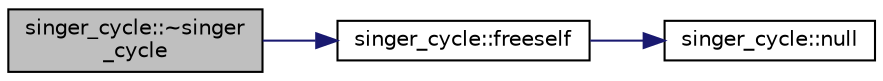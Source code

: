 digraph "singer_cycle::~singer_cycle"
{
  edge [fontname="Helvetica",fontsize="10",labelfontname="Helvetica",labelfontsize="10"];
  node [fontname="Helvetica",fontsize="10",shape=record];
  rankdir="LR";
  Node3 [label="singer_cycle::~singer\l_cycle",height=0.2,width=0.4,color="black", fillcolor="grey75", style="filled", fontcolor="black"];
  Node3 -> Node4 [color="midnightblue",fontsize="10",style="solid",fontname="Helvetica"];
  Node4 [label="singer_cycle::freeself",height=0.2,width=0.4,color="black", fillcolor="white", style="filled",URL="$d8/d13/classsinger__cycle.html#a5c42f269d17c204e0c7944220818b3cd"];
  Node4 -> Node5 [color="midnightblue",fontsize="10",style="solid",fontname="Helvetica"];
  Node5 [label="singer_cycle::null",height=0.2,width=0.4,color="black", fillcolor="white", style="filled",URL="$d8/d13/classsinger__cycle.html#ad982115b1ef4bd276a045d2ca939934d"];
}
